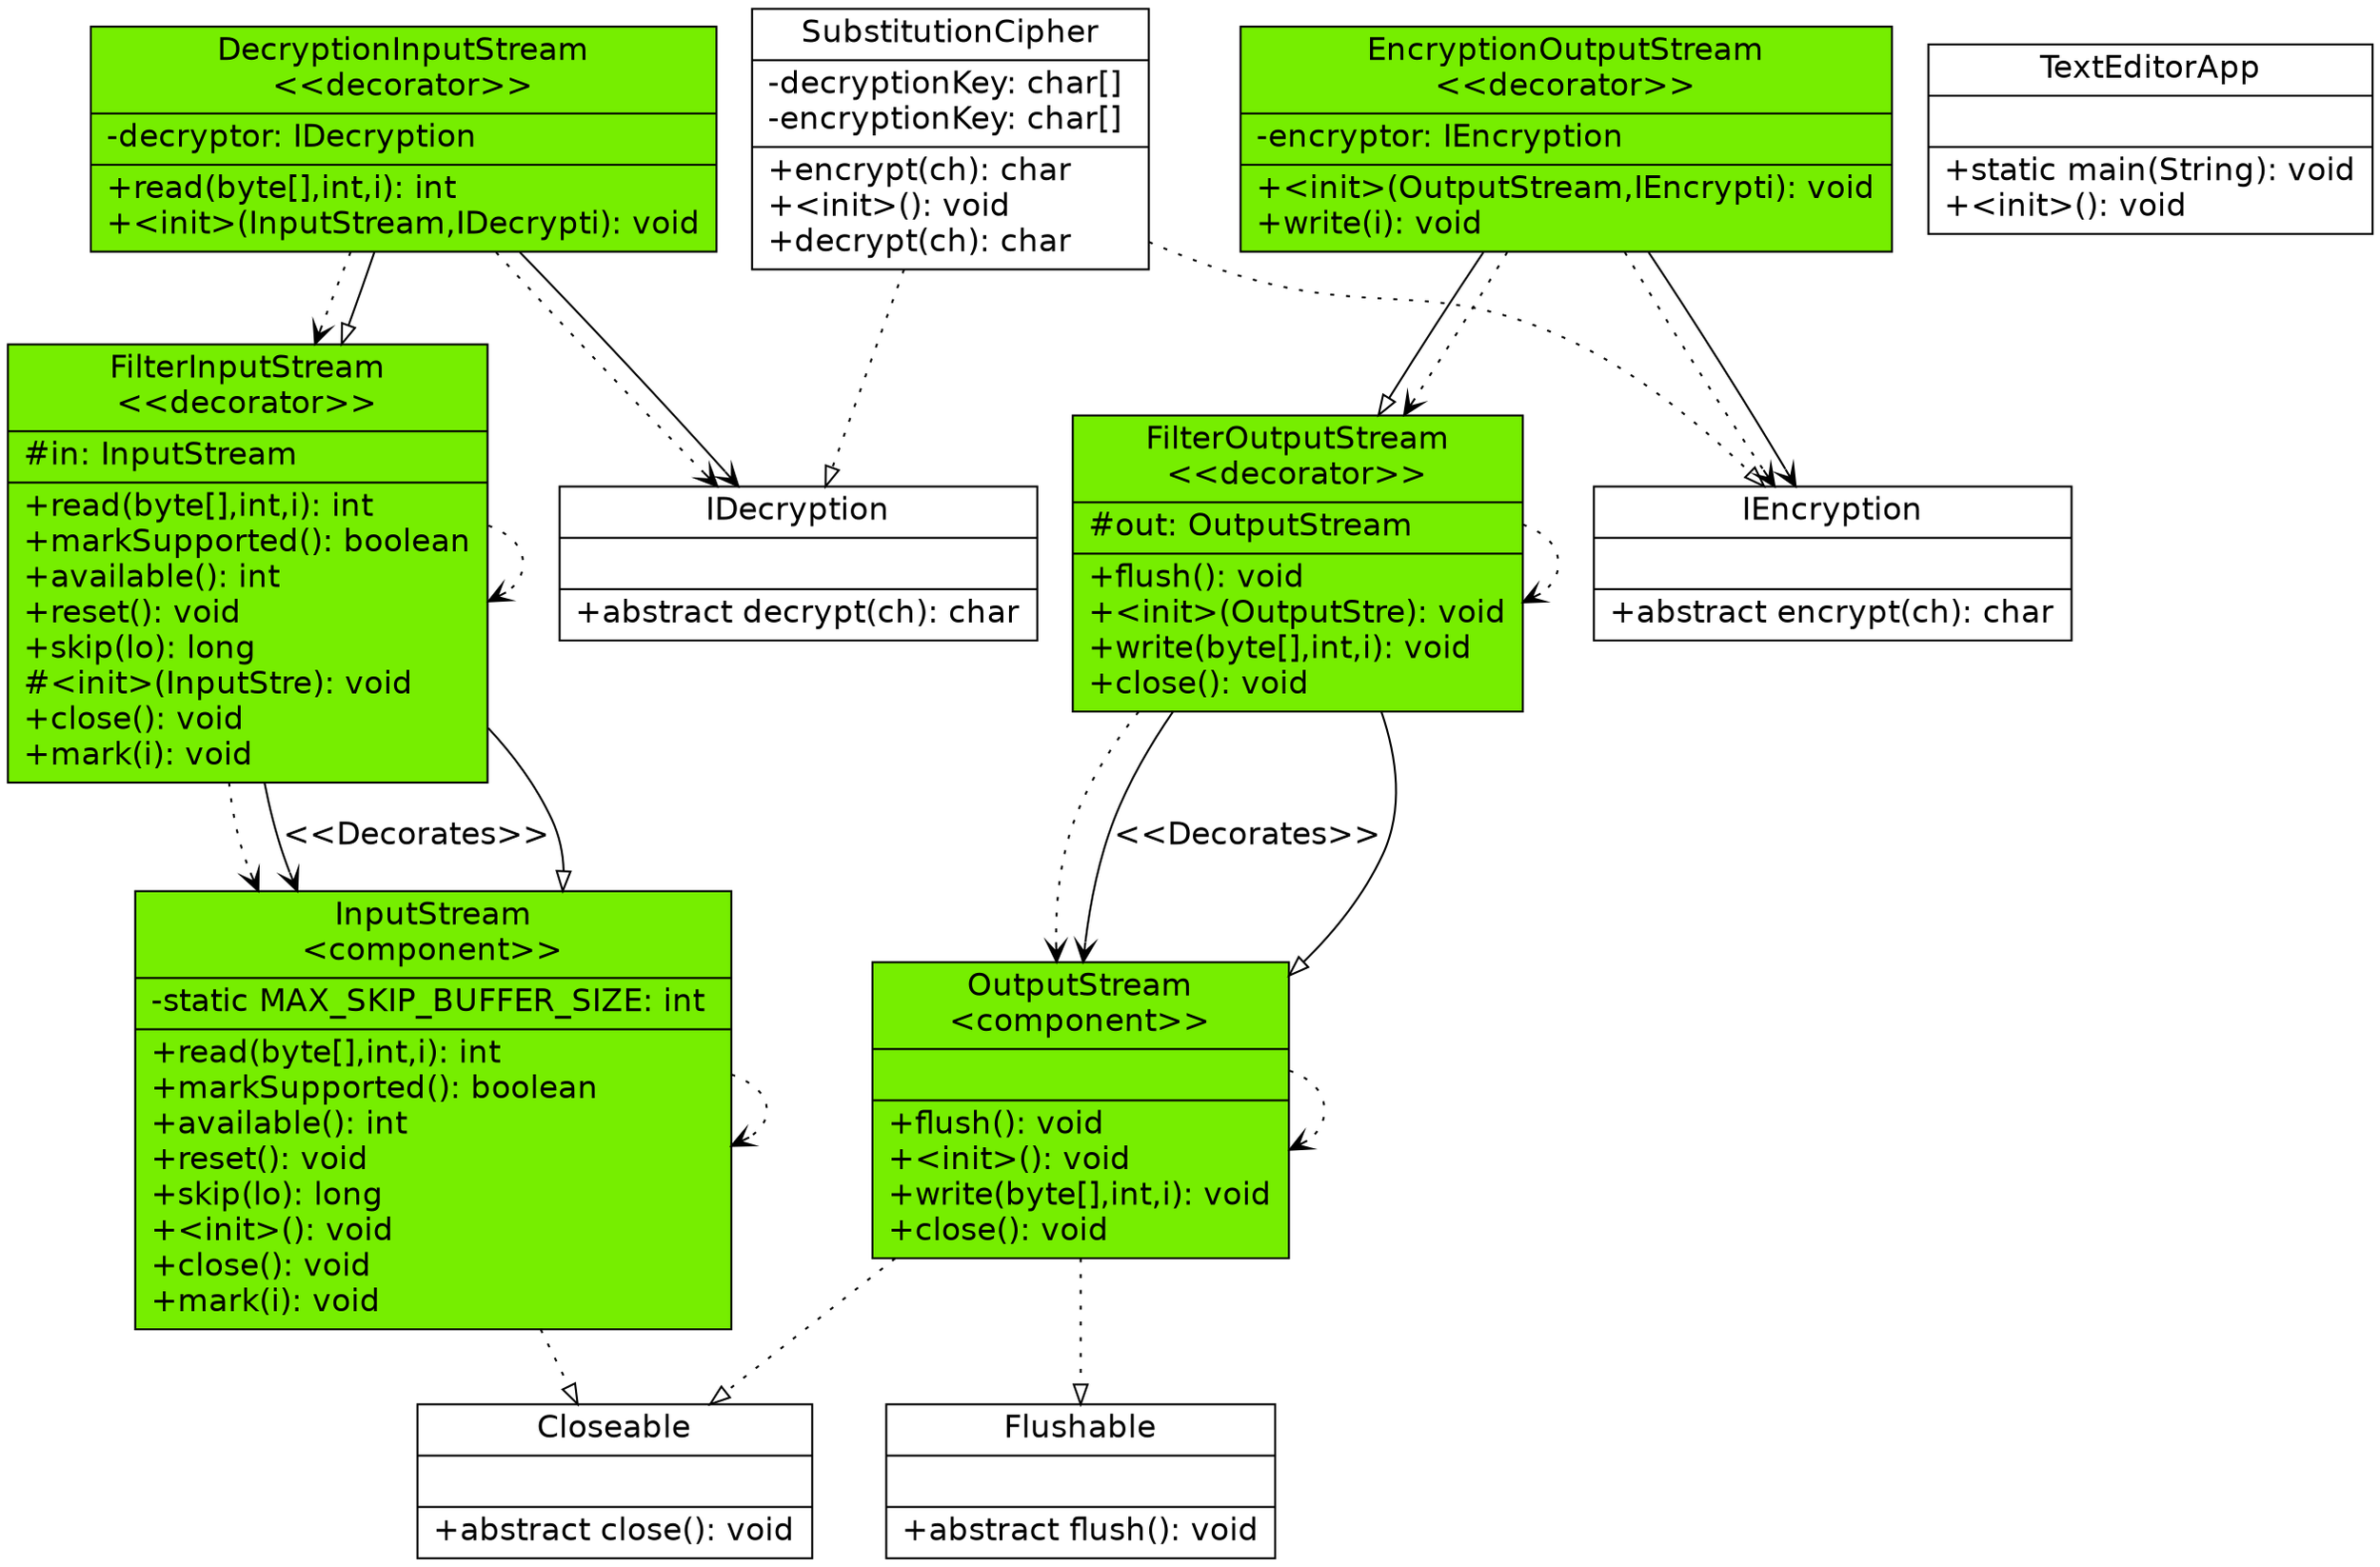digraph G{
	fontname = "Bitstream Vera Sans"
	fontsize = 16

node [
	fontname = "Bitstream Vera Sans"
	fontsize = 16

 shape = "record"
]
edge [
	fontname = "Bitstream Vera Sans"
	fontsize = 16
]
FilterInputStream [ 
center=true
    label="{FilterInputStream\n\<\<decorator\>\>|#in: InputStream \l | +read(byte[],int,i): int\l+markSupported(): boolean\l+available(): int\l+reset(): void\l+skip(lo): long\l#\<init\>(InputStre): void\l+close(): void\l+mark(i): void\l}"color = null
style = filled 
 fillcolor = chartreuse2
]
IEncryption [ 
center=true
    label="{IEncryption| | +abstract encrypt(ch): char\l}"color = black
style = filled 
 fillcolor = white
]
InputStream [ 
center=true
    label="{InputStream\n\<\component\>\>|-static MAX_SKIP_BUFFER_SIZE: int \l | +read(byte[],int,i): int\l+markSupported(): boolean\l+available(): int\l+reset(): void\l+skip(lo): long\l+\<init\>(): void\l+close(): void\l+mark(i): void\l}"color = null
style = filled 
 fillcolor = chartreuse2
]
EncryptionOutputStream [ 
center=true
    label="{EncryptionOutputStream\n\<\<decorator\>\>|-encryptor: IEncryption \l | +\<init\>(OutputStream,IEncrypti): void\l+write(i): void\l}"color = null
style = filled 
 fillcolor = chartreuse2
]
OutputStream [ 
center=true
    label="{OutputStream\n\<\component\>\>| | +flush(): void\l+\<init\>(): void\l+write(byte[],int,i): void\l+close(): void\l}"color = null
style = filled 
 fillcolor = chartreuse2
]
Closeable [ 
center=true
    label="{Closeable| | +abstract close(): void\l}"color = black
style = filled 
 fillcolor = white
]
SubstitutionCipher [ 
center=true
    label="{SubstitutionCipher|-decryptionKey: char[] \l-encryptionKey: char[] \l | +encrypt(ch): char\l+\<init\>(): void\l+decrypt(ch): char\l}"color = black
style = filled 
 fillcolor = white
]
DecryptionInputStream [ 
center=true
    label="{DecryptionInputStream\n\<\<decorator\>\>|-decryptor: IDecryption \l | +read(byte[],int,i): int\l+\<init\>(InputStream,IDecrypti): void\l}"color = null
style = filled 
 fillcolor = chartreuse2
]
IDecryption [ 
center=true
    label="{IDecryption| | +abstract decrypt(ch): char\l}"color = black
style = filled 
 fillcolor = white
]
FilterOutputStream [ 
center=true
    label="{FilterOutputStream\n\<\<decorator\>\>|#out: OutputStream \l | +flush(): void\l+\<init\>(OutputStre): void\l+write(byte[],int,i): void\l+close(): void\l}"color = null
style = filled 
 fillcolor = chartreuse2
]
Flushable [ 
center=true
    label="{Flushable| | +abstract flush(): void\l}"color = black
style = filled 
 fillcolor = white
]
TextEditorApp [ 
center=true
    label="{TextEditorApp| | +static main(String): void\l+\<init\>(): void\l}"color = black
style = filled 
 fillcolor = white
]
FilterInputStream -> InputStream[arrowhead = vee, style = dotted]
FilterInputStream -> InputStream[arrowhead = vee,label="\<\<Decorates\>\>"]
FilterInputStream -> InputStream [arrowhead = onormal]
FilterInputStream -> FilterInputStream[arrowhead = vee, style = dotted]
InputStream -> Closeable[arrowhead = onormal,style = dotted]
InputStream -> InputStream[arrowhead = vee, style = dotted]
EncryptionOutputStream -> IEncryption[arrowhead = vee, style = dotted]
EncryptionOutputStream -> FilterOutputStream [arrowhead = onormal]
EncryptionOutputStream -> IEncryption[arrowhead = veenull]
EncryptionOutputStream -> FilterOutputStream[arrowhead = vee, style = dotted]
OutputStream -> Closeable[arrowhead = onormal,style = dotted]
OutputStream -> Flushable[arrowhead = onormal,style = dotted]
OutputStream -> OutputStream[arrowhead = vee, style = dotted]
SubstitutionCipher -> IDecryption[arrowhead = onormal,style = dotted]
SubstitutionCipher -> IEncryption[arrowhead = onormal,style = dotted]
DecryptionInputStream -> IDecryption[arrowhead = vee, style = dotted]
DecryptionInputStream -> IDecryption[arrowhead = veenull]
DecryptionInputStream -> FilterInputStream[arrowhead = vee, style = dotted]
DecryptionInputStream -> FilterInputStream [arrowhead = onormal]
FilterOutputStream -> OutputStream[arrowhead = vee, style = dotted]
FilterOutputStream -> OutputStream[arrowhead = vee,label="\<\<Decorates\>\>"]
FilterOutputStream -> OutputStream [arrowhead = onormal]
FilterOutputStream -> FilterOutputStream[arrowhead = vee, style = dotted]


}